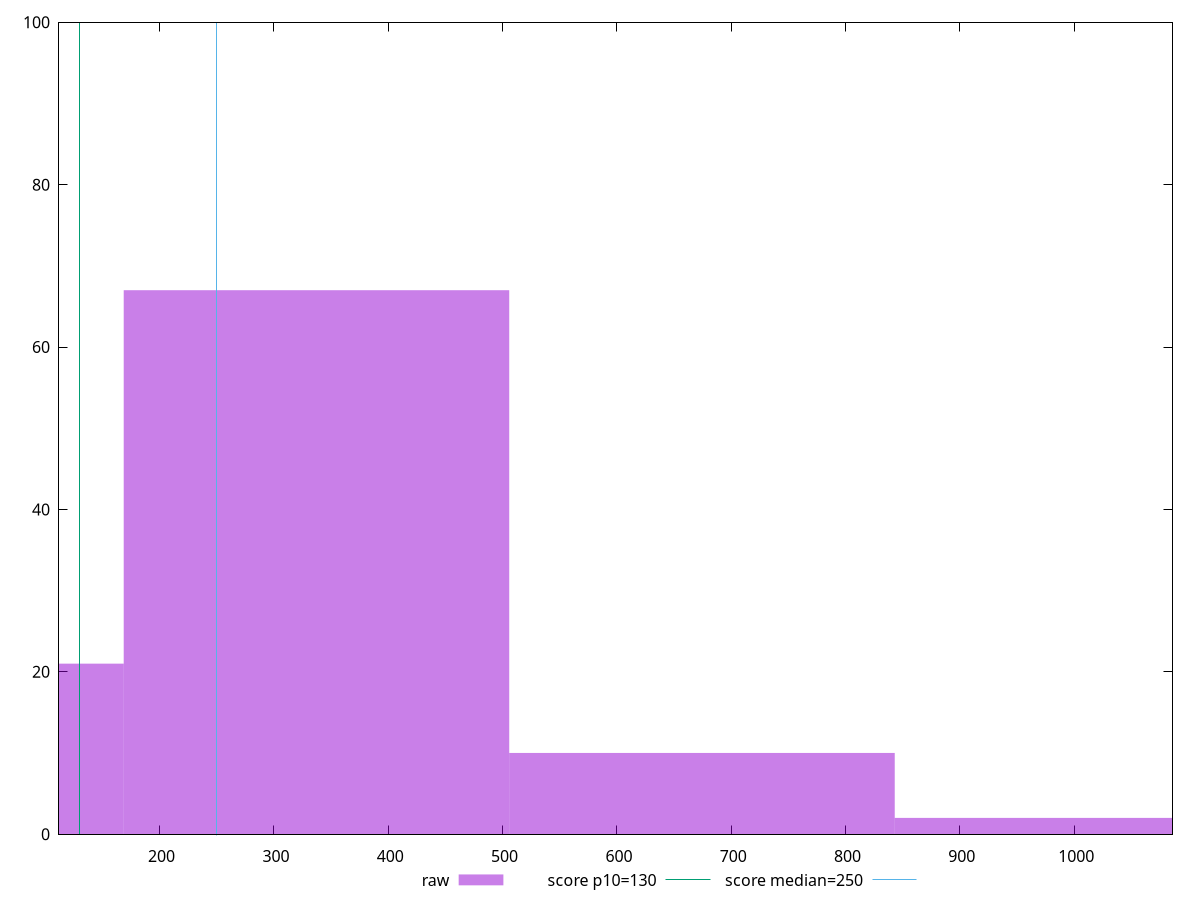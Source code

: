 reset

$raw <<EOF
337.21447510087694 67
0 21
674.4289502017539 10
1011.6434253026308 2
EOF

set key outside below
set boxwidth 337.21447510087694
set xrange [112:1086.0000000000002]
set yrange [0:100]
set trange [0:100]
set style fill transparent solid 0.5 noborder

set parametric
set terminal svg size 640, 490 enhanced background rgb 'white'
set output "report_00015_2021-02-09T16-11-33.973Z/max-potential-fid/samples/pages+cached+noadtech/raw/histogram.svg"

plot $raw title "raw" with boxes, \
     130,t title "score p10=130", \
     250,t title "score median=250"

reset
